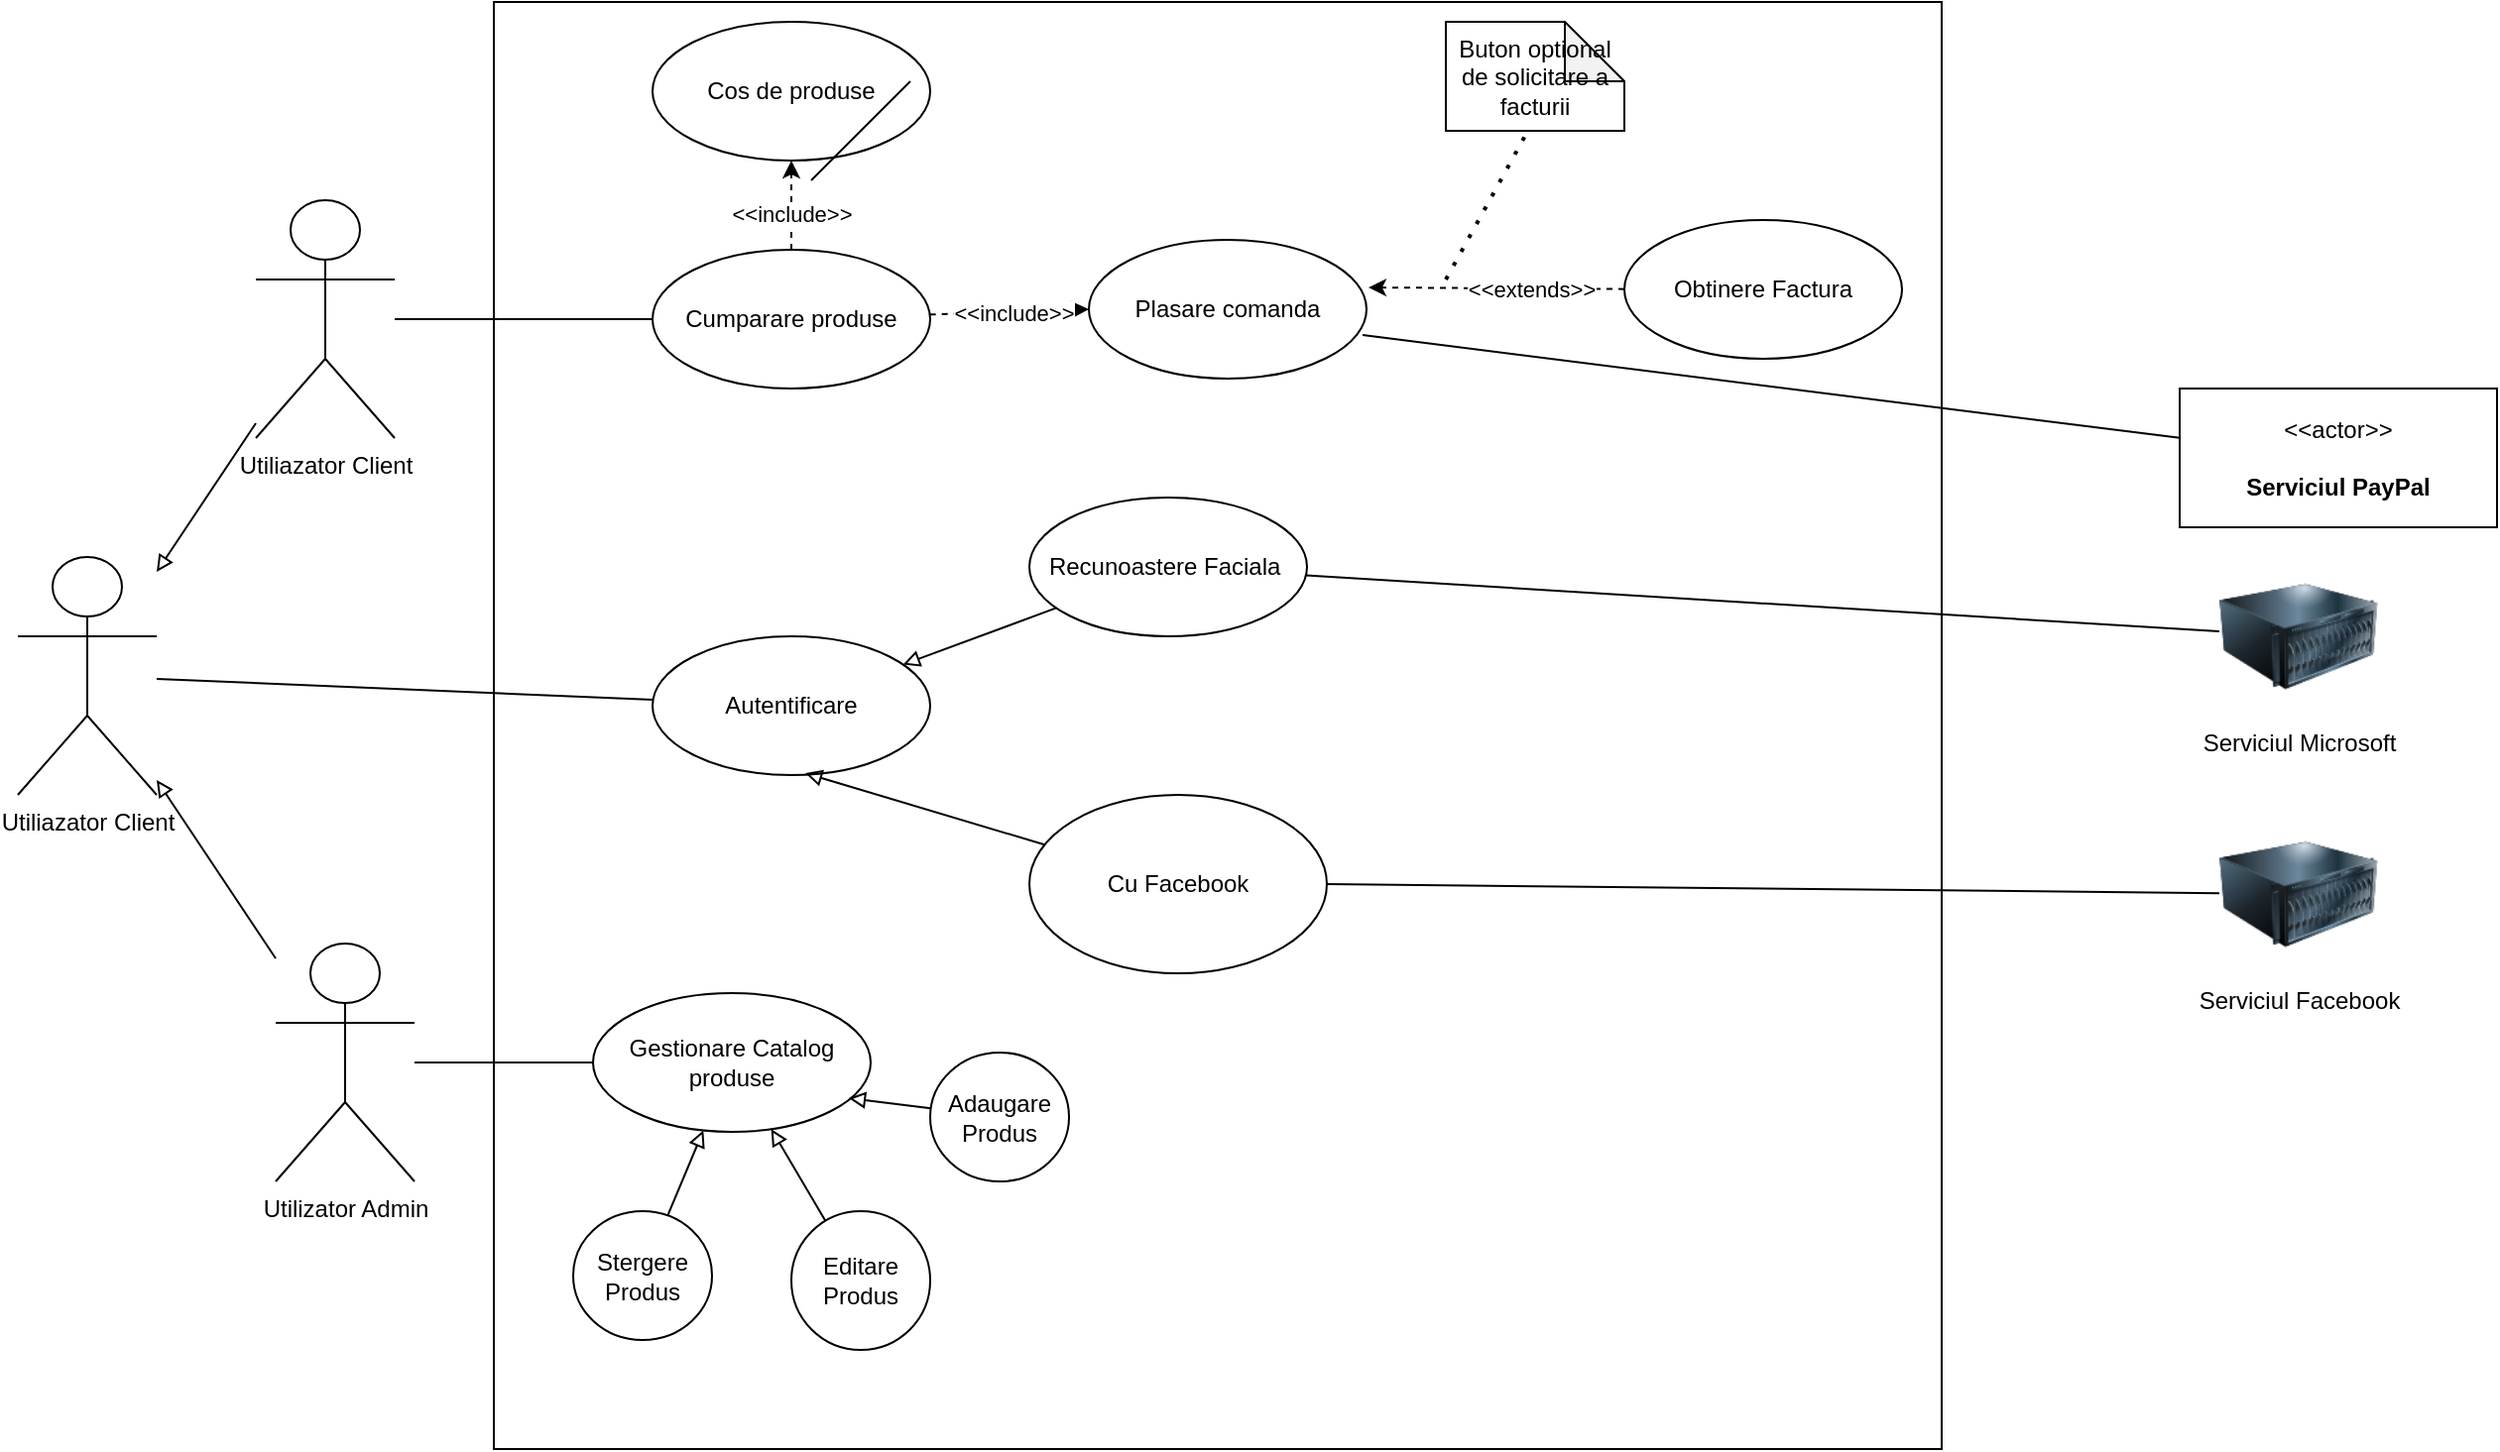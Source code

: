 <mxfile version="24.0.7" type="device">
  <diagram name="Page-1" id="FQD0Ai6kWYTOMfjxD6Z4">
    <mxGraphModel dx="2881" dy="1184" grid="1" gridSize="10" guides="1" tooltips="1" connect="1" arrows="1" fold="1" page="1" pageScale="1" pageWidth="850" pageHeight="1100" math="0" shadow="0">
      <root>
        <mxCell id="0" />
        <mxCell id="1" parent="0" />
        <mxCell id="HDlpYzZ-u6DyT0vQrBdQ-30" value="" style="whiteSpace=wrap;html=1;aspect=fixed;" vertex="1" parent="1">
          <mxGeometry x="200" width="730" height="730" as="geometry" />
        </mxCell>
        <mxCell id="HDlpYzZ-u6DyT0vQrBdQ-29" style="rounded=0;orthogonalLoop=1;jettySize=auto;html=1;endArrow=block;endFill=0;" edge="1" parent="1" source="HDlpYzZ-u6DyT0vQrBdQ-1" target="HDlpYzZ-u6DyT0vQrBdQ-25">
          <mxGeometry relative="1" as="geometry" />
        </mxCell>
        <mxCell id="HDlpYzZ-u6DyT0vQrBdQ-1" value="Utiliazator Client" style="shape=umlActor;verticalLabelPosition=bottom;verticalAlign=top;html=1;outlineConnect=0;" vertex="1" parent="1">
          <mxGeometry x="80" y="100" width="70" height="120" as="geometry" />
        </mxCell>
        <mxCell id="HDlpYzZ-u6DyT0vQrBdQ-24" style="rounded=0;orthogonalLoop=1;jettySize=auto;html=1;entryX=0.986;entryY=0.686;entryDx=0;entryDy=0;endArrow=none;endFill=0;entryPerimeter=0;" edge="1" parent="1" source="HDlpYzZ-u6DyT0vQrBdQ-2" target="HDlpYzZ-u6DyT0vQrBdQ-9">
          <mxGeometry relative="1" as="geometry" />
        </mxCell>
        <mxCell id="HDlpYzZ-u6DyT0vQrBdQ-2" value="&amp;lt;&amp;lt;actor&amp;gt;&amp;gt;&lt;br&gt;&lt;br&gt;&lt;b&gt;Serviciul PayPal&lt;/b&gt;" style="html=1;align=center;verticalAlign=middle;dashed=0;whiteSpace=wrap;" vertex="1" parent="1">
          <mxGeometry x="1050" y="195" width="160" height="70" as="geometry" />
        </mxCell>
        <mxCell id="HDlpYzZ-u6DyT0vQrBdQ-4" value="Cos de produse" style="ellipse;whiteSpace=wrap;html=1;" vertex="1" parent="1">
          <mxGeometry x="280" y="10" width="140" height="70" as="geometry" />
        </mxCell>
        <mxCell id="HDlpYzZ-u6DyT0vQrBdQ-15" style="rounded=0;orthogonalLoop=1;jettySize=auto;html=1;entryX=0;entryY=0.5;entryDx=0;entryDy=0;dashed=1;endArrow=classic;endFill=1;" edge="1" parent="1" source="HDlpYzZ-u6DyT0vQrBdQ-5" target="HDlpYzZ-u6DyT0vQrBdQ-9">
          <mxGeometry relative="1" as="geometry" />
        </mxCell>
        <mxCell id="HDlpYzZ-u6DyT0vQrBdQ-16" value="&amp;lt;&amp;lt;include&amp;gt;&amp;gt;" style="edgeLabel;html=1;align=center;verticalAlign=middle;resizable=0;points=[];" vertex="1" connectable="0" parent="HDlpYzZ-u6DyT0vQrBdQ-15">
          <mxGeometry x="0.036" relative="1" as="geometry">
            <mxPoint as="offset" />
          </mxGeometry>
        </mxCell>
        <mxCell id="HDlpYzZ-u6DyT0vQrBdQ-17" style="rounded=0;orthogonalLoop=1;jettySize=auto;html=1;entryX=0.5;entryY=1;entryDx=0;entryDy=0;dashed=1;" edge="1" parent="1" source="HDlpYzZ-u6DyT0vQrBdQ-5" target="HDlpYzZ-u6DyT0vQrBdQ-4">
          <mxGeometry relative="1" as="geometry" />
        </mxCell>
        <mxCell id="HDlpYzZ-u6DyT0vQrBdQ-18" value="&amp;lt;&amp;lt;include&amp;gt;&amp;gt;" style="edgeLabel;html=1;align=center;verticalAlign=middle;resizable=0;points=[];" vertex="1" connectable="0" parent="HDlpYzZ-u6DyT0vQrBdQ-17">
          <mxGeometry x="-0.167" relative="1" as="geometry">
            <mxPoint as="offset" />
          </mxGeometry>
        </mxCell>
        <mxCell id="HDlpYzZ-u6DyT0vQrBdQ-5" value="Cumparare produse" style="ellipse;whiteSpace=wrap;html=1;" vertex="1" parent="1">
          <mxGeometry x="280" y="125" width="140" height="70" as="geometry" />
        </mxCell>
        <mxCell id="HDlpYzZ-u6DyT0vQrBdQ-7" style="rounded=0;orthogonalLoop=1;jettySize=auto;html=1;entryX=0;entryY=0.5;entryDx=0;entryDy=0;endArrow=none;endFill=0;" edge="1" parent="1" source="HDlpYzZ-u6DyT0vQrBdQ-1" target="HDlpYzZ-u6DyT0vQrBdQ-5">
          <mxGeometry relative="1" as="geometry">
            <Array as="points">
              <mxPoint x="260" y="160" />
            </Array>
          </mxGeometry>
        </mxCell>
        <mxCell id="HDlpYzZ-u6DyT0vQrBdQ-9" value="Plasare comanda" style="ellipse;whiteSpace=wrap;html=1;" vertex="1" parent="1">
          <mxGeometry x="500" y="120" width="140" height="70" as="geometry" />
        </mxCell>
        <mxCell id="HDlpYzZ-u6DyT0vQrBdQ-10" value="Obtinere Factura" style="ellipse;whiteSpace=wrap;html=1;" vertex="1" parent="1">
          <mxGeometry x="770" y="110" width="140" height="70" as="geometry" />
        </mxCell>
        <mxCell id="HDlpYzZ-u6DyT0vQrBdQ-31" style="rounded=0;orthogonalLoop=1;jettySize=auto;html=1;endArrow=none;endFill=0;" edge="1" parent="1" source="HDlpYzZ-u6DyT0vQrBdQ-11" target="HDlpYzZ-u6DyT0vQrBdQ-25">
          <mxGeometry relative="1" as="geometry">
            <mxPoint x="50" y="350" as="targetPoint" />
          </mxGeometry>
        </mxCell>
        <mxCell id="HDlpYzZ-u6DyT0vQrBdQ-11" value="Autentificare" style="ellipse;whiteSpace=wrap;html=1;" vertex="1" parent="1">
          <mxGeometry x="280" y="320" width="140" height="70" as="geometry" />
        </mxCell>
        <mxCell id="HDlpYzZ-u6DyT0vQrBdQ-34" style="rounded=0;orthogonalLoop=1;jettySize=auto;html=1;endArrow=block;endFill=0;" edge="1" parent="1" source="HDlpYzZ-u6DyT0vQrBdQ-12" target="HDlpYzZ-u6DyT0vQrBdQ-11">
          <mxGeometry relative="1" as="geometry" />
        </mxCell>
        <mxCell id="HDlpYzZ-u6DyT0vQrBdQ-12" value="Recunoastere Faciala&amp;nbsp;" style="ellipse;whiteSpace=wrap;html=1;" vertex="1" parent="1">
          <mxGeometry x="470" y="250" width="140" height="70" as="geometry" />
        </mxCell>
        <mxCell id="HDlpYzZ-u6DyT0vQrBdQ-13" value="Cu Facebook" style="ellipse;whiteSpace=wrap;html=1;" vertex="1" parent="1">
          <mxGeometry x="470" y="400" width="150" height="90" as="geometry" />
        </mxCell>
        <mxCell id="HDlpYzZ-u6DyT0vQrBdQ-28" style="rounded=0;orthogonalLoop=1;jettySize=auto;html=1;endArrow=block;endFill=0;" edge="1" parent="1" source="HDlpYzZ-u6DyT0vQrBdQ-14" target="HDlpYzZ-u6DyT0vQrBdQ-25">
          <mxGeometry relative="1" as="geometry" />
        </mxCell>
        <mxCell id="HDlpYzZ-u6DyT0vQrBdQ-14" value="Utilizator Admin" style="shape=umlActor;verticalLabelPosition=bottom;verticalAlign=top;html=1;outlineConnect=0;" vertex="1" parent="1">
          <mxGeometry x="90" y="475" width="70" height="120" as="geometry" />
        </mxCell>
        <mxCell id="HDlpYzZ-u6DyT0vQrBdQ-19" style="rounded=0;orthogonalLoop=1;jettySize=auto;html=1;entryX=1.007;entryY=0.343;entryDx=0;entryDy=0;entryPerimeter=0;dashed=1;" edge="1" parent="1" source="HDlpYzZ-u6DyT0vQrBdQ-10" target="HDlpYzZ-u6DyT0vQrBdQ-9">
          <mxGeometry relative="1" as="geometry" />
        </mxCell>
        <mxCell id="HDlpYzZ-u6DyT0vQrBdQ-20" value="&amp;lt;&amp;lt;extends&amp;gt;&amp;gt;" style="edgeLabel;html=1;align=center;verticalAlign=middle;resizable=0;points=[];" vertex="1" connectable="0" parent="HDlpYzZ-u6DyT0vQrBdQ-19">
          <mxGeometry x="-0.261" y="-1" relative="1" as="geometry">
            <mxPoint y="1" as="offset" />
          </mxGeometry>
        </mxCell>
        <mxCell id="HDlpYzZ-u6DyT0vQrBdQ-21" value="Buton optional de solicitare a facturii" style="shape=note;whiteSpace=wrap;html=1;backgroundOutline=1;darkOpacity=0.05;" vertex="1" parent="1">
          <mxGeometry x="680" y="10" width="90" height="55" as="geometry" />
        </mxCell>
        <mxCell id="HDlpYzZ-u6DyT0vQrBdQ-22" value="" style="endArrow=none;dashed=1;html=1;dashPattern=1 3;strokeWidth=2;rounded=0;entryX=0.465;entryY=0.984;entryDx=0;entryDy=0;entryPerimeter=0;" edge="1" parent="1" target="HDlpYzZ-u6DyT0vQrBdQ-21">
          <mxGeometry width="50" height="50" relative="1" as="geometry">
            <mxPoint x="680" y="140" as="sourcePoint" />
            <mxPoint x="750" y="120" as="targetPoint" />
          </mxGeometry>
        </mxCell>
        <mxCell id="HDlpYzZ-u6DyT0vQrBdQ-23" value="" style="endArrow=none;html=1;rounded=0;" edge="1" parent="1">
          <mxGeometry width="50" height="50" relative="1" as="geometry">
            <mxPoint x="360" y="90" as="sourcePoint" />
            <mxPoint x="410" y="40" as="targetPoint" />
          </mxGeometry>
        </mxCell>
        <mxCell id="HDlpYzZ-u6DyT0vQrBdQ-25" value="Utiliazator Client" style="shape=umlActor;verticalLabelPosition=bottom;verticalAlign=top;html=1;outlineConnect=0;" vertex="1" parent="1">
          <mxGeometry x="-40" y="280" width="70" height="120" as="geometry" />
        </mxCell>
        <mxCell id="HDlpYzZ-u6DyT0vQrBdQ-37" style="rounded=0;orthogonalLoop=1;jettySize=auto;html=1;entryX=0.55;entryY=0.986;entryDx=0;entryDy=0;entryPerimeter=0;endArrow=block;endFill=0;" edge="1" parent="1" source="HDlpYzZ-u6DyT0vQrBdQ-13" target="HDlpYzZ-u6DyT0vQrBdQ-11">
          <mxGeometry relative="1" as="geometry" />
        </mxCell>
        <mxCell id="HDlpYzZ-u6DyT0vQrBdQ-41" style="rounded=0;orthogonalLoop=1;jettySize=auto;html=1;endArrow=none;endFill=0;" edge="1" parent="1" source="HDlpYzZ-u6DyT0vQrBdQ-38" target="HDlpYzZ-u6DyT0vQrBdQ-12">
          <mxGeometry relative="1" as="geometry" />
        </mxCell>
        <mxCell id="HDlpYzZ-u6DyT0vQrBdQ-38" value="Serviciul Microsoft" style="image;html=1;image=img/lib/clip_art/computers/Server_128x128.png" vertex="1" parent="1">
          <mxGeometry x="1070" y="280" width="80" height="80" as="geometry" />
        </mxCell>
        <mxCell id="HDlpYzZ-u6DyT0vQrBdQ-40" style="rounded=0;orthogonalLoop=1;jettySize=auto;html=1;entryX=1;entryY=0.5;entryDx=0;entryDy=0;endArrow=none;endFill=0;" edge="1" parent="1" source="HDlpYzZ-u6DyT0vQrBdQ-39" target="HDlpYzZ-u6DyT0vQrBdQ-13">
          <mxGeometry relative="1" as="geometry" />
        </mxCell>
        <mxCell id="HDlpYzZ-u6DyT0vQrBdQ-39" value="Serviciul Facebook" style="image;html=1;image=img/lib/clip_art/computers/Server_128x128.png" vertex="1" parent="1">
          <mxGeometry x="1070" y="410" width="80" height="80" as="geometry" />
        </mxCell>
        <mxCell id="HDlpYzZ-u6DyT0vQrBdQ-43" style="rounded=0;orthogonalLoop=1;jettySize=auto;html=1;endArrow=none;endFill=0;" edge="1" parent="1" source="HDlpYzZ-u6DyT0vQrBdQ-42" target="HDlpYzZ-u6DyT0vQrBdQ-14">
          <mxGeometry relative="1" as="geometry" />
        </mxCell>
        <mxCell id="HDlpYzZ-u6DyT0vQrBdQ-42" value="Gestionare Catalog produse" style="ellipse;whiteSpace=wrap;html=1;" vertex="1" parent="1">
          <mxGeometry x="250" y="500" width="140" height="70" as="geometry" />
        </mxCell>
        <mxCell id="HDlpYzZ-u6DyT0vQrBdQ-48" style="rounded=0;orthogonalLoop=1;jettySize=auto;html=1;endArrow=block;endFill=0;" edge="1" parent="1" source="HDlpYzZ-u6DyT0vQrBdQ-44" target="HDlpYzZ-u6DyT0vQrBdQ-42">
          <mxGeometry relative="1" as="geometry" />
        </mxCell>
        <mxCell id="HDlpYzZ-u6DyT0vQrBdQ-44" value="Editare Produs" style="ellipse;whiteSpace=wrap;html=1;" vertex="1" parent="1">
          <mxGeometry x="350" y="610" width="70" height="70" as="geometry" />
        </mxCell>
        <mxCell id="HDlpYzZ-u6DyT0vQrBdQ-49" style="rounded=0;orthogonalLoop=1;jettySize=auto;html=1;endArrow=block;endFill=0;" edge="1" parent="1" source="HDlpYzZ-u6DyT0vQrBdQ-45" target="HDlpYzZ-u6DyT0vQrBdQ-42">
          <mxGeometry relative="1" as="geometry" />
        </mxCell>
        <mxCell id="HDlpYzZ-u6DyT0vQrBdQ-45" value="Stergere Produs" style="ellipse;whiteSpace=wrap;html=1;" vertex="1" parent="1">
          <mxGeometry x="240" y="610" width="70" height="65" as="geometry" />
        </mxCell>
        <mxCell id="HDlpYzZ-u6DyT0vQrBdQ-46" value="Adaugare Produs" style="ellipse;whiteSpace=wrap;html=1;" vertex="1" parent="1">
          <mxGeometry x="420" y="530" width="70" height="65" as="geometry" />
        </mxCell>
        <mxCell id="HDlpYzZ-u6DyT0vQrBdQ-47" style="rounded=0;orthogonalLoop=1;jettySize=auto;html=1;entryX=0.921;entryY=0.757;entryDx=0;entryDy=0;entryPerimeter=0;endArrow=block;endFill=0;" edge="1" parent="1" source="HDlpYzZ-u6DyT0vQrBdQ-46" target="HDlpYzZ-u6DyT0vQrBdQ-42">
          <mxGeometry relative="1" as="geometry" />
        </mxCell>
      </root>
    </mxGraphModel>
  </diagram>
</mxfile>
